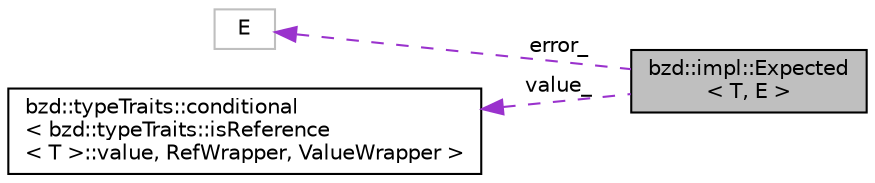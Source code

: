 digraph "bzd::impl::Expected&lt; T, E &gt;"
{
  edge [fontname="Helvetica",fontsize="10",labelfontname="Helvetica",labelfontsize="10"];
  node [fontname="Helvetica",fontsize="10",shape=record];
  rankdir="LR";
  Node1 [label="bzd::impl::Expected\l\< T, E \>",height=0.2,width=0.4,color="black", fillcolor="grey75", style="filled", fontcolor="black"];
  Node2 -> Node1 [dir="back",color="darkorchid3",fontsize="10",style="dashed",label=" error_" ];
  Node2 [label="E",height=0.2,width=0.4,color="grey75", fillcolor="white", style="filled"];
  Node3 -> Node1 [dir="back",color="darkorchid3",fontsize="10",style="dashed",label=" value_" ];
  Node3 [label="bzd::typeTraits::conditional\l\< bzd::typeTraits::isReference\l\< T \>::value, RefWrapper, ValueWrapper \>",height=0.2,width=0.4,color="black", fillcolor="white", style="filled",URL="$structbzd_1_1typeTraits_1_1conditional.html"];
}
